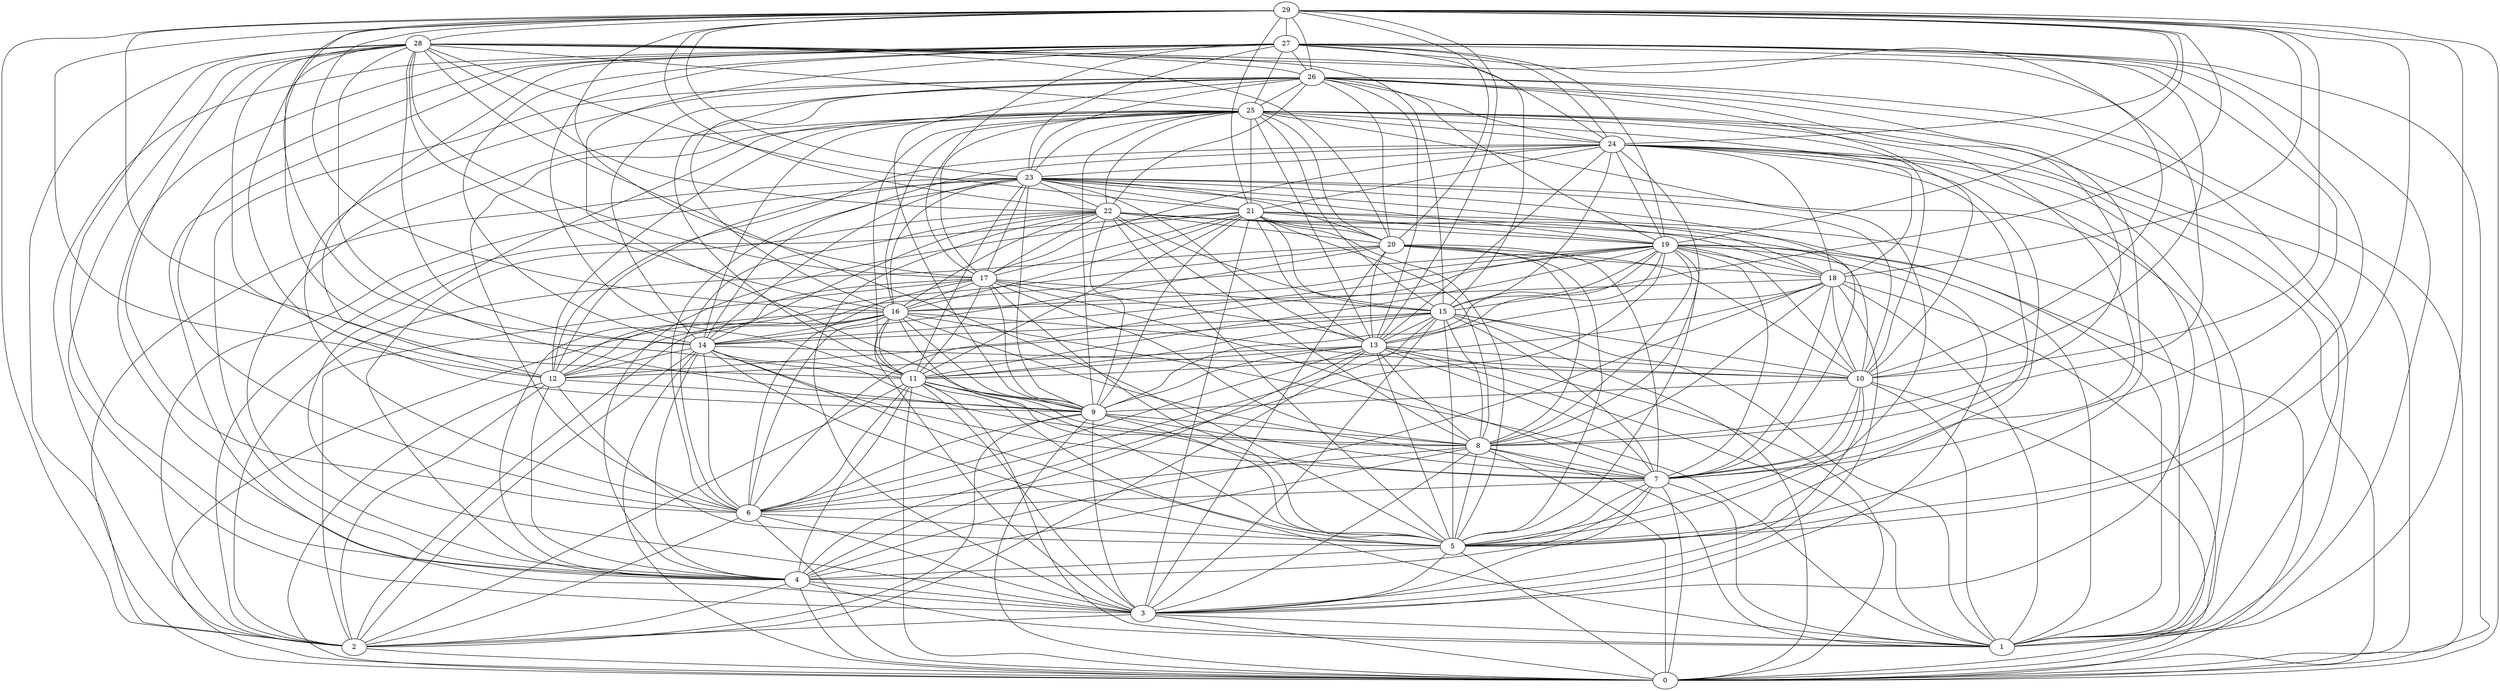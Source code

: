graph {
"0";
"1";
"2";
"3";
"4";
"5";
"6";
"7";
"8";
"9";
"10";
"11";
"12";
"13";
"14";
"15";
"16";
"17";
"18";
"19";
"20";
"21";
"22";
"23";
"24";
"25";
"26";
"27";
"28";
"29";
"2"--"0";
"3"--"0";
"3"--"1";
"3"--"2";
"4"--"0";
"4"--"1";
"4"--"2";
"4"--"3";
"5"--"0";
"5"--"3";
"5"--"4";
"6"--"0";
"6"--"2";
"6"--"3";
"6"--"5";
"7"--"0";
"7"--"1";
"7"--"3";
"7"--"4";
"7"--"5";
"7"--"6";
"8"--"0";
"8"--"1";
"8"--"3";
"8"--"4";
"8"--"5";
"8"--"6";
"8"--"7";
"9"--"0";
"9"--"2";
"9"--"3";
"9"--"5";
"9"--"6";
"9"--"7";
"9"--"8";
"10"--"0";
"10"--"1";
"10"--"3";
"10"--"5";
"10"--"7";
"10"--"9";
"11"--"0";
"11"--"1";
"11"--"2";
"11"--"3";
"11"--"4";
"11"--"5";
"11"--"6";
"11"--"7";
"11"--"8";
"11"--"9";
"12"--"0";
"12"--"2";
"12"--"4";
"12"--"5";
"12"--"9";
"13"--"0";
"13"--"1";
"13"--"2";
"13"--"4";
"13"--"5";
"13"--"6";
"13"--"7";
"13"--"8";
"13"--"9";
"13"--"10";
"13"--"11";
"13"--"12";
"14"--"0";
"14"--"1";
"14"--"2";
"14"--"4";
"14"--"5";
"14"--"6";
"14"--"7";
"14"--"8";
"14"--"10";
"14"--"12";
"15"--"0";
"15"--"1";
"15"--"3";
"15"--"5";
"15"--"6";
"15"--"7";
"15"--"8";
"15"--"10";
"15"--"11";
"15"--"12";
"15"--"13";
"15"--"14";
"16"--"0";
"16"--"1";
"16"--"2";
"16"--"3";
"16"--"5";
"16"--"6";
"16"--"7";
"16"--"9";
"16"--"10";
"16"--"11";
"16"--"12";
"16"--"14";
"17"--"2";
"17"--"4";
"17"--"5";
"17"--"6";
"17"--"7";
"17"--"8";
"17"--"9";
"17"--"11";
"17"--"13";
"17"--"15";
"17"--"16";
"18"--"0";
"18"--"1";
"18"--"3";
"18"--"4";
"18"--"7";
"18"--"8";
"18"--"10";
"18"--"11";
"18"--"13";
"18"--"16";
"19"--"0";
"19"--"1";
"19"--"3";
"19"--"4";
"19"--"5";
"19"--"6";
"19"--"7";
"19"--"8";
"19"--"9";
"19"--"10";
"19"--"11";
"19"--"12";
"19"--"13";
"19"--"14";
"19"--"15";
"19"--"16";
"19"--"18";
"20"--"2";
"20"--"3";
"20"--"5";
"20"--"7";
"20"--"8";
"20"--"10";
"20"--"12";
"20"--"13";
"20"--"14";
"20"--"18";
"21"--"1";
"21"--"2";
"21"--"3";
"21"--"4";
"21"--"5";
"21"--"8";
"21"--"9";
"21"--"11";
"21"--"13";
"21"--"15";
"21"--"16";
"21"--"17";
"21"--"18";
"21"--"19";
"21"--"20";
"22"--"1";
"22"--"3";
"22"--"4";
"22"--"5";
"22"--"6";
"22"--"8";
"22"--"9";
"22"--"10";
"22"--"14";
"22"--"15";
"22"--"16";
"22"--"17";
"22"--"19";
"22"--"20";
"23"--"0";
"23"--"1";
"23"--"2";
"23"--"6";
"23"--"7";
"23"--"9";
"23"--"10";
"23"--"11";
"23"--"12";
"23"--"13";
"23"--"14";
"23"--"16";
"23"--"17";
"23"--"18";
"23"--"19";
"23"--"20";
"23"--"21";
"23"--"22";
"24"--"0";
"24"--"1";
"24"--"3";
"24"--"5";
"24"--"7";
"24"--"8";
"24"--"12";
"24"--"13";
"24"--"14";
"24"--"15";
"24"--"17";
"24"--"18";
"24"--"19";
"24"--"21";
"24"--"23";
"25"--"0";
"25"--"1";
"25"--"3";
"25"--"4";
"25"--"5";
"25"--"6";
"25"--"7";
"25"--"9";
"25"--"10";
"25"--"11";
"25"--"12";
"25"--"13";
"25"--"14";
"25"--"15";
"25"--"16";
"25"--"17";
"25"--"18";
"25"--"20";
"25"--"21";
"25"--"22";
"25"--"23";
"25"--"24";
"26"--"0";
"26"--"1";
"26"--"4";
"26"--"5";
"26"--"6";
"26"--"8";
"26"--"9";
"26"--"10";
"26"--"11";
"26"--"13";
"26"--"14";
"26"--"16";
"26"--"19";
"26"--"20";
"26"--"22";
"26"--"23";
"26"--"24";
"26"--"25";
"27"--"0";
"27"--"1";
"27"--"2";
"27"--"3";
"27"--"4";
"27"--"5";
"27"--"6";
"27"--"7";
"27"--"8";
"27"--"9";
"27"--"10";
"27"--"11";
"27"--"12";
"27"--"14";
"27"--"15";
"27"--"17";
"27"--"19";
"27"--"23";
"27"--"24";
"27"--"25";
"27"--"26";
"28"--"2";
"28"--"3";
"28"--"4";
"28"--"5";
"28"--"6";
"28"--"9";
"28"--"10";
"28"--"11";
"28"--"12";
"28"--"14";
"28"--"15";
"28"--"16";
"28"--"17";
"28"--"20";
"28"--"21";
"28"--"22";
"28"--"24";
"28"--"25";
"28"--"26";
"29"--"0";
"29"--"1";
"29"--"2";
"29"--"5";
"29"--"9";
"29"--"10";
"29"--"11";
"29"--"12";
"29"--"13";
"29"--"14";
"29"--"15";
"29"--"16";
"29"--"17";
"29"--"18";
"29"--"19";
"29"--"20";
"29"--"21";
"29"--"22";
"29"--"23";
"29"--"24";
"29"--"26";
"29"--"27";
"29"--"28";
}